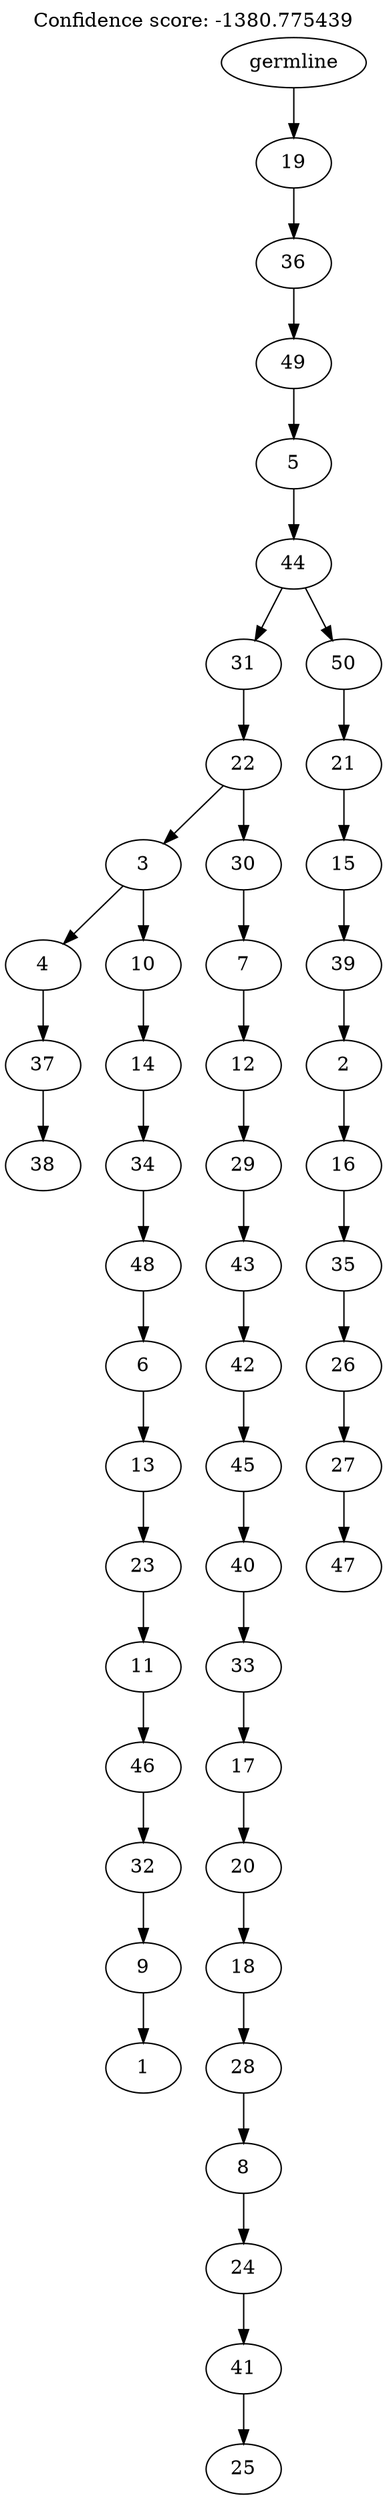 digraph g {
	"49" -> "50";
	"50" [label="38"];
	"48" -> "49";
	"49" [label="37"];
	"46" -> "47";
	"47" [label="1"];
	"45" -> "46";
	"46" [label="9"];
	"44" -> "45";
	"45" [label="32"];
	"43" -> "44";
	"44" [label="46"];
	"42" -> "43";
	"43" [label="11"];
	"41" -> "42";
	"42" [label="23"];
	"40" -> "41";
	"41" [label="13"];
	"39" -> "40";
	"40" [label="6"];
	"38" -> "39";
	"39" [label="48"];
	"37" -> "38";
	"38" [label="34"];
	"36" -> "37";
	"37" [label="14"];
	"35" -> "36";
	"36" [label="10"];
	"35" -> "48";
	"48" [label="4"];
	"33" -> "34";
	"34" [label="25"];
	"32" -> "33";
	"33" [label="41"];
	"31" -> "32";
	"32" [label="24"];
	"30" -> "31";
	"31" [label="8"];
	"29" -> "30";
	"30" [label="28"];
	"28" -> "29";
	"29" [label="18"];
	"27" -> "28";
	"28" [label="20"];
	"26" -> "27";
	"27" [label="17"];
	"25" -> "26";
	"26" [label="33"];
	"24" -> "25";
	"25" [label="40"];
	"23" -> "24";
	"24" [label="45"];
	"22" -> "23";
	"23" [label="42"];
	"21" -> "22";
	"22" [label="43"];
	"20" -> "21";
	"21" [label="29"];
	"19" -> "20";
	"20" [label="12"];
	"18" -> "19";
	"19" [label="7"];
	"17" -> "18";
	"18" [label="30"];
	"17" -> "35";
	"35" [label="3"];
	"16" -> "17";
	"17" [label="22"];
	"14" -> "15";
	"15" [label="47"];
	"13" -> "14";
	"14" [label="27"];
	"12" -> "13";
	"13" [label="26"];
	"11" -> "12";
	"12" [label="35"];
	"10" -> "11";
	"11" [label="16"];
	"9" -> "10";
	"10" [label="2"];
	"8" -> "9";
	"9" [label="39"];
	"7" -> "8";
	"8" [label="15"];
	"6" -> "7";
	"7" [label="21"];
	"5" -> "6";
	"6" [label="50"];
	"5" -> "16";
	"16" [label="31"];
	"4" -> "5";
	"5" [label="44"];
	"3" -> "4";
	"4" [label="5"];
	"2" -> "3";
	"3" [label="49"];
	"1" -> "2";
	"2" [label="36"];
	"0" -> "1";
	"1" [label="19"];
	"0" [label="germline"];
	labelloc="t";
	label="Confidence score: -1380.775439";
}
